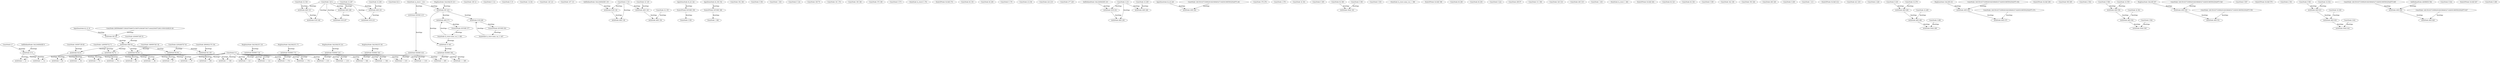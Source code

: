 strict digraph  {
"ConstNode 128 2" [count=1];
"ConstNode 64 4" [count=2];
"ConstNode 4 7" [count=3];
"ArithNode LT 9" [count=4];
"ConstNode 109 12" [count=5];
"ConstNode 0 0" [count=6];
"ArithNode != 12" [count=7];
"ArithNode == 12" [count=8];
"ConstNode 0 112" [count=9];
"SelfDefinedNode CALLDATASIZE 8";
"ConstNode 0 15" [count=10];
"InputDataNode Id_10 16" [count=11];
"ConstNode 26959946667150639794667015087019630673637144422540572481103610249216 46" [count=12];
"ArithNode DIV 48" [count=13];
"ConstNode 4294967295 53" [count=14];
"ArithNode AND 54" [count=15];
"ConstNode 100597159 60" [count=16];
"ArithNode EQ 61" [count=17];
"ConstNode 114 64" [count=18];
"ConstNode 0 0" [count=19];
"ArithNode != 64" [count=20];
"ArithNode == 64" [count=21];
"MsgDataNode CALLVALUE 116" [count=22];
"ArithNode ISZERO 118" [count=23];
"ConstNode 126 121" [count=24];
"ConstNode 0 0" [count=25];
"ArithNode != 121" [count=26];
"ArithNode == 121" [count=27];
"ConstNode 167 131" [count=28];
"ConstNode 4 133" [count=29];
"ArithNode SUB 136" [count=30];
"ArithNode ADD 138" [count=31];
"InputDataNode Id_24 142" [count=32];
"ConstNode 32 145" [count=33];
"ArithNode ADD 146" [count=34];
"InputDataNode Id_336 152" [count=35];
"ConstNode 32 155" [count=36];
"ArithNode ADD 156" [count=37];
"ConstNode 352 166" [count=38];
"ConstNode 0 356" [count=39];
"StateNode 0 359" [count=40];
"StateOPNode SSTORE 359" [count=41];
"ConstNode 1 363" [count=42];
"StateNode 1 366" [count=43];
"StateOPNode SSTORE 366" [count=44];
"SelfDefinedNode CALLDATASIZE 135";
"ConstNode 0 124" [count=45];
"ConstNode 1265959732 71" [count=46];
"ArithNode EQ 72" [count=47];
"ConstNode 169 75" [count=48];
"ConstNode 0 0" [count=49];
"ArithNode != 75" [count=50];
"ArithNode == 75" [count=51];
"MsgDataNode CALLVALUE 171" [count=52];
"ArithNode ISZERO 173" [count=53];
"ConstNode 181 176" [count=54];
"ConstNode 0 0" [count=55];
"ArithNode != 176" [count=56];
"ArithNode == 176" [count=57];
"ConstNode 190 186" [count=58];
"ConstNode 370 189" [count=59];
"ConstNode 0 373" [count=60];
"StateNode Ia_store-0- 374" [count=61];
"StateOPNode SLOAD 374" [count=62];
"ConstNode 64 193" [count=63];
"ConstNode 32 200" [count=64];
"ArithNode ADD 201" [count=65];
"ConstNode 64 206" [count=66];
"ArithNode SUB 210" [count=67];
"ConstNode 0 179" [count=68];
"ConstNode 1889567281 82" [count=69];
"ArithNode EQ 83" [count=70];
"ConstNode 212 86" [count=71];
"ConstNode 0 0" [count=72];
"ArithNode != 86" [count=73];
"ArithNode == 86" [count=74];
"MsgDataNode CALLVALUE 214" [count=75];
"ArithNode ISZERO 216" [count=76];
"ConstNode 224 219" [count=77];
"ConstNode 0 0" [count=78];
"ArithNode != 219" [count=79];
"ArithNode == 219" [count=80];
"ConstNode 277 229" [count=81];
"ConstNode 4 231" [count=82];
"ArithNode SUB 234" [count=83];
"ArithNode ADD 236" [count=84];
"InputDataNode Id_44 240" [count=85];
"ConstNode 1461501637330902918203684832716283019655932542975 261" [count=86];
"ArithNode AND 262" [count=87];
"ConstNode 32 265" [count=88];
"ArithNode ADD 266" [count=89];
"ConstNode 376 276" [count=90];
"ConstNode 2 379" [count=91];
"ConstNode 32 381" [count=92];
"ConstNode 0 385" [count=93];
"ConstNode 64 388" [count=94];
"ConstNode 0 390" [count=95];
"ArithNode SHA3 391" [count=96];
"ConstNode 0 393" [count=97];
"StateNode Ia_store-some_var_1- 398" [count=98];
"StateOPNode SLOAD 398" [count=99];
"ConstNode 64 280" [count=100];
"ConstNode 32 287" [count=101];
"ArithNode ADD 288" [count=102];
"ConstNode 64 293" [count=103];
"ArithNode SUB 297" [count=104];
"SelfDefinedNode CALLDATASIZE 233";
"ConstNode 0 222" [count=105];
"ConstNode 2250260747 93" [count=106];
"ArithNode EQ 94" [count=107];
"ConstNode 299 97" [count=108];
"ConstNode 0 0" [count=109];
"ArithNode != 97" [count=110];
"ArithNode == 97" [count=111];
"MsgDataNode CALLVALUE 301" [count=112];
"ArithNode ISZERO 303" [count=113];
"ConstNode 311 306" [count=114];
"ConstNode 0 0" [count=115];
"ArithNode != 306" [count=116];
"ArithNode == 306" [count=117];
"ConstNode 320 316" [count=118];
"ConstNode 400 319" [count=119];
"ConstNode 1 403" [count=120];
"StateNode Ia_store-1- 404" [count=121];
"StateOPNode SLOAD 404" [count=122];
"ConstNode 64 323" [count=123];
"ConstNode 32 330" [count=124];
"ArithNode ADD 331" [count=125];
"ConstNode 64 336" [count=126];
"ArithNode SUB 340" [count=127];
"ConstNode 0 309" [count=128];
"ConstNode 2800922170 104" [count=129];
"ArithNode EQ 105" [count=130];
"ConstNode 342 108" [count=131];
"ConstNode 0 0" [count=132];
"ArithNode != 108" [count=133];
"ArithNode == 108" [count=134];
"ConstNode 350 346" [count=135];
"ConstNode 406 349" [count=136];
"ConstNode 0 409" [count=137];
"ConstNode 1 411" [count=138];
"StateNode Ia_store-1- 412" [count=139];
"StateOPNode SLOAD 412" [count=140];
"MsgDataNode CALLVALUE 413" [count=141];
"ArithNode ISZERO 415" [count=142];
"ArithNode ISZERO 416" [count=143];
"ConstNode 421 419" [count=144];
"ConstNode 0 0" [count=145];
"ArithNode != 419" [count=146];
"ArithNode == 419" [count=147];
"ArithNode DIV 423" [count=148];
"ConstNode 2 428" [count=149];
"ConstNode 0 430" [count=150];
"MsgDataNode CALLER 431" [count=151];
"ConstNode 1461501637330902918203684832716283019655932542975 452" [count=152];
"ArithNode AND 453" [count=153];
"ConstNode 1461501637330902918203684832716283019655932542975 474" [count=154];
"ArithNode AND 475" [count=155];
"ConstNode 32 479" [count=156];
"ArithNode ADD 480" [count=157];
"ConstNode 32 485" [count=158];
"ArithNode ADD 486" [count=159];
"ConstNode 0 488" [count=160];
"ArithNode SHA3 489" [count=161];
"StateNode Ia_store-some_var_2- 490" [count=162];
"StateOPNode SLOAD 490" [count=163];
"ArithNode LT 491" [count=164];
"ArithNode ISZERO 492" [count=165];
"ConstNode 500 495" [count=166];
"ConstNode 0 0" [count=167];
"ArithNode != 495" [count=168];
"ArithNode == 495" [count=169];
"ConstNode 2 504" [count=170];
"ConstNode 0 506" [count=171];
"MsgDataNode CALLER 507" [count=172];
"ConstNode 1461501637330902918203684832716283019655932542975 528" [count=173];
"ArithNode AND 529" [count=174];
"ConstNode 1461501637330902918203684832716283019655932542975 550" [count=175];
"ArithNode AND 551" [count=176];
"ConstNode 32 555" [count=177];
"ArithNode ADD 556" [count=178];
"ConstNode 32 561" [count=179];
"ArithNode ADD 562" [count=180];
"ConstNode 0 564" [count=181];
"ArithNode SHA3 565" [count=182];
"ConstNode 0 567" [count=183];
"StateOPNode SLOAD 570" [count=184];
"ArithNode ADD 571" [count=185];
"StateOPNode SSTORE 577" [count=186];
"ConstNode 2 581" [count=187];
"ConstNode 0 583" [count=188];
"ConstNode 1461501637330902918203684832716283019655932542975 605" [count=189];
"ArithNode AND 606" [count=190];
"ConstNode 1461501637330902918203684832716283019655932542975 627" [count=191];
"ArithNode AND 628" [count=192];
"ConstNode 32 632" [count=193];
"ArithNode ADD 633" [count=194];
"ConstNode 32 638" [count=195];
"ArithNode ADD 639" [count=196];
"ConstNode 0 641" [count=197];
"ArithNode SHA3 642" [count=198];
"ConstNode 0 644" [count=199];
"StateNode Ia_store-some_var_3- 647" [count=200];
"StateOPNode SLOAD 647" [count=201];
"ArithNode SUB 648" [count=202];
"StateOPNode SSTORE 654" [count=203];
"SelfDefinedNode ADDRESS 584";
"ConstNode 0 498" [count=204];
"ConstNode 0 112" [count=205];
"ConstNode 128 2" -> "ArithNode ADD 201"  [branchList="['branch_4']", label=flowEdge];
"ConstNode 128 2" -> "ArithNode SUB 210"  [branchList="['branch_4']", label=flowEdge];
"ConstNode 128 2" -> "ArithNode ADD 288"  [branchList="['branch_6']", label=flowEdge];
"ConstNode 128 2" -> "ArithNode SUB 297"  [branchList="['branch_6']", label=flowEdge];
"ConstNode 128 2" -> "ArithNode ADD 331"  [branchList="['branch_8']", label=flowEdge];
"ConstNode 128 2" -> "ArithNode SUB 340"  [branchList="['branch_8']", label=flowEdge];
"ConstNode 4 7" -> "ArithNode LT 9"  [branchList="['branch_1', 'branch_2', 'branch_3', 'branch_4', 'branch_5', 'branch_6', 'branch_7', 'branch_8', 'branch_9', 'branch_10', 'branch_11', 'branch_12', 'branch_13']", label=flowEdge];
"ArithNode LT 9" -> "ArithNode == 12"  [branchList="['branch_1', 'branch_2', 'branch_3', 'branch_4', 'branch_5', 'branch_6', 'branch_7', 'branch_8', 'branch_9', 'branch_10', 'branch_11', 'branch_12', 'branch_13']", label=flowEdge];
"ArithNode LT 9" -> "ArithNode != 12"  [branchList="['branch_1', 'branch_2', 'branch_3', 'branch_4', 'branch_5', 'branch_6', 'branch_7', 'branch_8', 'branch_9', 'branch_10', 'branch_11', 'branch_12', 'branch_13']", label=flowEdge];
"ConstNode 0 0" -> "ArithNode == 12"  [branchList="['branch_1', 'branch_2', 'branch_3', 'branch_4', 'branch_5', 'branch_6', 'branch_7', 'branch_8', 'branch_9', 'branch_10', 'branch_11', 'branch_12', 'branch_13']", label=flowEdge];
"ConstNode 0 0" -> "ArithNode != 12"  [branchList="['branch_1', 'branch_2', 'branch_3', 'branch_4', 'branch_5', 'branch_6', 'branch_7', 'branch_8', 'branch_9', 'branch_10', 'branch_11', 'branch_12', 'branch_13']", label=flowEdge];
"SelfDefinedNode CALLDATASIZE 8" -> "ArithNode LT 9"  [branchList="['branch_1', 'branch_2', 'branch_3', 'branch_4', 'branch_5', 'branch_6', 'branch_7', 'branch_8', 'branch_9', 'branch_10', 'branch_11', 'branch_12', 'branch_13']", label=flowEdge];
"InputDataNode Id_10 16" -> "ArithNode DIV 48"  [branchList="['branch_2', 'branch_3', 'branch_4', 'branch_5', 'branch_6', 'branch_7', 'branch_8', 'branch_9', 'branch_10', 'branch_11', 'branch_12', 'branch_13']", label=flowEdge];
"ConstNode 26959946667150639794667015087019630673637144422540572481103610249216 46" -> "ArithNode DIV 48"  [branchList="['branch_2', 'branch_3', 'branch_4', 'branch_5', 'branch_6', 'branch_7', 'branch_8', 'branch_9', 'branch_10', 'branch_11', 'branch_12', 'branch_13']", label=flowEdge];
"ArithNode DIV 48" -> "ArithNode AND 54"  [branchList="['branch_2', 'branch_3', 'branch_4', 'branch_5', 'branch_6', 'branch_7', 'branch_8', 'branch_9', 'branch_10', 'branch_11', 'branch_12', 'branch_13']", label=flowEdge];
"ConstNode 4294967295 53" -> "ArithNode AND 54"  [branchList="['branch_2', 'branch_3', 'branch_4', 'branch_5', 'branch_6', 'branch_7', 'branch_8', 'branch_9', 'branch_10', 'branch_11', 'branch_12', 'branch_13']", label=flowEdge];
"ArithNode AND 54" -> "ArithNode EQ 61"  [branchList="['branch_2', 'branch_3', 'branch_4', 'branch_5', 'branch_6', 'branch_7', 'branch_8', 'branch_9', 'branch_10', 'branch_11', 'branch_12', 'branch_13']", label=flowEdge];
"ArithNode AND 54" -> "ArithNode EQ 72"  [branchList="['branch_4', 'branch_5', 'branch_6', 'branch_7', 'branch_8', 'branch_9', 'branch_10', 'branch_11', 'branch_12', 'branch_13']", label=flowEdge];
"ArithNode AND 54" -> "ArithNode EQ 83"  [branchList="['branch_6', 'branch_7', 'branch_8', 'branch_9', 'branch_10', 'branch_11', 'branch_12', 'branch_13']", label=flowEdge];
"ArithNode AND 54" -> "ArithNode EQ 94"  [branchList="['branch_8', 'branch_9', 'branch_10', 'branch_11', 'branch_12', 'branch_13']", label=flowEdge];
"ArithNode AND 54" -> "ArithNode EQ 105"  [branchList="['branch_10', 'branch_11', 'branch_12', 'branch_13']", label=flowEdge];
"ConstNode 100597159 60" -> "ArithNode EQ 61"  [branchList="['branch_2', 'branch_3', 'branch_4', 'branch_5', 'branch_6', 'branch_7', 'branch_8', 'branch_9', 'branch_10', 'branch_11', 'branch_12', 'branch_13']", label=flowEdge];
"ArithNode EQ 61" -> "ArithNode == 64"  [branchList="['branch_2', 'branch_3', 'branch_4', 'branch_5', 'branch_6', 'branch_7', 'branch_8', 'branch_9', 'branch_10', 'branch_11', 'branch_12', 'branch_13']", label=flowEdge];
"ArithNode EQ 61" -> "ArithNode != 64"  [branchList="['branch_2', 'branch_3', 'branch_4', 'branch_5', 'branch_6', 'branch_7', 'branch_8', 'branch_9', 'branch_10', 'branch_11', 'branch_12', 'branch_13']", label=flowEdge];
"ConstNode 0 0" -> "ArithNode == 64"  [branchList="['branch_2', 'branch_3', 'branch_4', 'branch_5', 'branch_6', 'branch_7', 'branch_8', 'branch_9', 'branch_10', 'branch_11', 'branch_12', 'branch_13']", label=flowEdge];
"ConstNode 0 0" -> "ArithNode != 64"  [branchList="['branch_2', 'branch_3', 'branch_4', 'branch_5', 'branch_6', 'branch_7', 'branch_8', 'branch_9', 'branch_10', 'branch_11', 'branch_12', 'branch_13']", label=flowEdge];
"MsgDataNode CALLVALUE 116" -> "ArithNode ISZERO 118"  [branchList="['branch_2', 'branch_2', 'branch_3', 'branch_3']", label=flowEdge];
"ArithNode ISZERO 118" -> "ArithNode == 121"  [branchList="['branch_2', 'branch_3']", label=flowEdge];
"ArithNode ISZERO 118" -> "ArithNode != 121"  [branchList="['branch_2', 'branch_3']", label=flowEdge];
"ConstNode 0 0" -> "ArithNode == 121"  [branchList="['branch_2', 'branch_3']", label=flowEdge];
"ConstNode 0 0" -> "ArithNode != 121"  [branchList="['branch_2', 'branch_3']", label=flowEdge];
"ConstNode 4 133" -> "ArithNode SUB 136"  [branchList="['branch_2']", label=flowEdge];
"ConstNode 4 133" -> "ArithNode ADD 138"  [branchList="['branch_2']", label=flowEdge];
"ConstNode 4 133" -> "ArithNode ADD 146"  [branchList="['branch_2']", label=flowEdge];
"ArithNode SUB 136" -> "ArithNode ADD 138"  [branchList="['branch_2']", label=flowEdge];
"InputDataNode Id_24 142" -> "StateOPNode SSTORE 359"  [branchList="['branch_2']", label=flowEdge];
"ConstNode 32 145" -> "ArithNode ADD 146"  [branchList="['branch_2']", label=flowEdge];
"ArithNode ADD 146" -> "ArithNode ADD 156"  [branchList="['branch_2']", label=flowEdge];
"InputDataNode Id_336 152" -> "StateOPNode SSTORE 366"  [branchList="['branch_2']", label=flowEdge];
"ConstNode 32 155" -> "ArithNode ADD 156"  [branchList="['branch_2']", label=flowEdge];
"StateOPNode SSTORE 359" -> "StateNode 0 359"  [branchList="['branch_2']", label=flowEdge];
"StateOPNode SSTORE 366" -> "StateNode 1 366"  [branchList="['branch_2']", label=flowEdge];
"SelfDefinedNode CALLDATASIZE 135" -> "ArithNode SUB 136"  [branchList="['branch_2']", label=flowEdge];
"ConstNode 1265959732 71" -> "ArithNode EQ 72"  [branchList="['branch_4', 'branch_5', 'branch_6', 'branch_7', 'branch_8', 'branch_9', 'branch_10', 'branch_11', 'branch_12', 'branch_13']", label=flowEdge];
"ArithNode EQ 72" -> "ArithNode == 75"  [branchList="['branch_4', 'branch_5', 'branch_6', 'branch_7', 'branch_8', 'branch_9', 'branch_10', 'branch_11', 'branch_12', 'branch_13']", label=flowEdge];
"ArithNode EQ 72" -> "ArithNode != 75"  [branchList="['branch_4', 'branch_5', 'branch_6', 'branch_7', 'branch_8', 'branch_9', 'branch_10', 'branch_11', 'branch_12', 'branch_13']", label=flowEdge];
"ConstNode 0 0" -> "ArithNode == 75"  [branchList="['branch_4', 'branch_5', 'branch_6', 'branch_7', 'branch_8', 'branch_9', 'branch_10', 'branch_11', 'branch_12', 'branch_13']", label=flowEdge];
"ConstNode 0 0" -> "ArithNode != 75"  [branchList="['branch_4', 'branch_5', 'branch_6', 'branch_7', 'branch_8', 'branch_9', 'branch_10', 'branch_11', 'branch_12', 'branch_13']", label=flowEdge];
"MsgDataNode CALLVALUE 171" -> "ArithNode ISZERO 173"  [branchList="['branch_4', 'branch_4', 'branch_5', 'branch_5']", label=flowEdge];
"ArithNode ISZERO 173" -> "ArithNode == 176"  [branchList="['branch_4', 'branch_5']", label=flowEdge];
"ArithNode ISZERO 173" -> "ArithNode != 176"  [branchList="['branch_4', 'branch_5']", label=flowEdge];
"ConstNode 0 0" -> "ArithNode == 176"  [branchList="['branch_4', 'branch_5']", label=flowEdge];
"ConstNode 0 0" -> "ArithNode != 176"  [branchList="['branch_4', 'branch_5']", label=flowEdge];
"ConstNode 32 200" -> "ArithNode ADD 201"  [branchList="['branch_4']", label=flowEdge];
"ArithNode ADD 201" -> "ArithNode SUB 210"  [branchList="['branch_4']", label=flowEdge];
"ConstNode 1889567281 82" -> "ArithNode EQ 83"  [branchList="['branch_6', 'branch_7', 'branch_8', 'branch_9', 'branch_10', 'branch_11', 'branch_12', 'branch_13']", label=flowEdge];
"ArithNode EQ 83" -> "ArithNode == 86"  [branchList="['branch_6', 'branch_7', 'branch_8', 'branch_9', 'branch_10', 'branch_11', 'branch_12', 'branch_13']", label=flowEdge];
"ArithNode EQ 83" -> "ArithNode != 86"  [branchList="['branch_6', 'branch_7', 'branch_8', 'branch_9', 'branch_10', 'branch_11', 'branch_12', 'branch_13']", label=flowEdge];
"ConstNode 0 0" -> "ArithNode == 86"  [branchList="['branch_6', 'branch_7', 'branch_8', 'branch_9', 'branch_10', 'branch_11', 'branch_12', 'branch_13']", label=flowEdge];
"ConstNode 0 0" -> "ArithNode != 86"  [branchList="['branch_6', 'branch_7', 'branch_8', 'branch_9', 'branch_10', 'branch_11', 'branch_12', 'branch_13']", label=flowEdge];
"MsgDataNode CALLVALUE 214" -> "ArithNode ISZERO 216"  [branchList="['branch_6', 'branch_6', 'branch_7', 'branch_7']", label=flowEdge];
"ArithNode ISZERO 216" -> "ArithNode == 219"  [branchList="['branch_6', 'branch_7']", label=flowEdge];
"ArithNode ISZERO 216" -> "ArithNode != 219"  [branchList="['branch_6', 'branch_7']", label=flowEdge];
"ConstNode 0 0" -> "ArithNode == 219"  [branchList="['branch_6', 'branch_7']", label=flowEdge];
"ConstNode 0 0" -> "ArithNode != 219"  [branchList="['branch_6', 'branch_7']", label=flowEdge];
"ConstNode 4 231" -> "ArithNode SUB 234"  [branchList="['branch_6']", label=flowEdge];
"ConstNode 4 231" -> "ArithNode ADD 236"  [branchList="['branch_6']", label=flowEdge];
"ConstNode 4 231" -> "ArithNode ADD 266"  [branchList="['branch_6']", label=flowEdge];
"ArithNode SUB 234" -> "ArithNode ADD 236"  [branchList="['branch_6']", label=flowEdge];
"InputDataNode Id_44 240" -> "ArithNode AND 262"  [branchList="['branch_6']", label=flowEdge];
"ConstNode 1461501637330902918203684832716283019655932542975 261" -> "ArithNode AND 262"  [branchList="['branch_6']", label=flowEdge];
"ConstNode 32 265" -> "ArithNode ADD 266"  [branchList="['branch_6']", label=flowEdge];
"ConstNode 64 388" -> "ArithNode SHA3 391"  [branchList="['branch_6']", label=flowEdge];
"ConstNode 0 390" -> "ArithNode SHA3 391"  [branchList="['branch_6']", label=flowEdge];
"ConstNode 32 287" -> "ArithNode ADD 288"  [branchList="['branch_6']", label=flowEdge];
"ArithNode ADD 288" -> "ArithNode SUB 297"  [branchList="['branch_6']", label=flowEdge];
"SelfDefinedNode CALLDATASIZE 233" -> "ArithNode SUB 234"  [branchList="['branch_6']", label=flowEdge];
"ConstNode 2250260747 93" -> "ArithNode EQ 94"  [branchList="['branch_8', 'branch_9', 'branch_10', 'branch_11', 'branch_12', 'branch_13']", label=flowEdge];
"ArithNode EQ 94" -> "ArithNode == 97"  [branchList="['branch_8', 'branch_9', 'branch_10', 'branch_11', 'branch_12', 'branch_13']", label=flowEdge];
"ArithNode EQ 94" -> "ArithNode != 97"  [branchList="['branch_8', 'branch_9', 'branch_10', 'branch_11', 'branch_12', 'branch_13']", label=flowEdge];
"ConstNode 0 0" -> "ArithNode == 97"  [branchList="['branch_8', 'branch_9', 'branch_10', 'branch_11', 'branch_12', 'branch_13']", label=flowEdge];
"ConstNode 0 0" -> "ArithNode != 97"  [branchList="['branch_8', 'branch_9', 'branch_10', 'branch_11', 'branch_12', 'branch_13']", label=flowEdge];
"MsgDataNode CALLVALUE 301" -> "ArithNode ISZERO 303"  [branchList="['branch_8', 'branch_8', 'branch_9', 'branch_9']", label=flowEdge];
"ArithNode ISZERO 303" -> "ArithNode == 306"  [branchList="['branch_8', 'branch_9']", label=flowEdge];
"ArithNode ISZERO 303" -> "ArithNode != 306"  [branchList="['branch_8', 'branch_9']", label=flowEdge];
"ConstNode 0 0" -> "ArithNode == 306"  [branchList="['branch_8', 'branch_9']", label=flowEdge];
"ConstNode 0 0" -> "ArithNode != 306"  [branchList="['branch_8', 'branch_9']", label=flowEdge];
"ConstNode 32 330" -> "ArithNode ADD 331"  [branchList="['branch_8']", label=flowEdge];
"ArithNode ADD 331" -> "ArithNode SUB 340"  [branchList="['branch_8']", label=flowEdge];
"ConstNode 2800922170 104" -> "ArithNode EQ 105"  [branchList="['branch_10', 'branch_11', 'branch_12', 'branch_13']", label=flowEdge];
"ArithNode EQ 105" -> "ArithNode == 108"  [branchList="['branch_10', 'branch_11', 'branch_12', 'branch_13']", label=flowEdge];
"ArithNode EQ 105" -> "ArithNode != 108"  [branchList="['branch_10', 'branch_11', 'branch_12', 'branch_13']", label=flowEdge];
"ConstNode 0 0" -> "ArithNode == 108"  [branchList="['branch_10', 'branch_11', 'branch_12', 'branch_13']", label=flowEdge];
"ConstNode 0 0" -> "ArithNode != 108"  [branchList="['branch_10', 'branch_11', 'branch_12', 'branch_13']", label=flowEdge];
"StateNode Ia_store-1- 412" -> "ArithNode ISZERO 415"  [branchList="['branch_10', 'branch_10', 'branch_11', 'branch_11', 'branch_12', 'branch_12']", label=flowEdge];
"StateNode Ia_store-1- 412" -> "ArithNode DIV 423"  [branchList="['branch_10', 'branch_11']", label=flowEdge];
"MsgDataNode CALLVALUE 413" -> "ArithNode DIV 423"  [branchList="['branch_10', 'branch_11']", label=flowEdge];
"ArithNode ISZERO 415" -> "ArithNode ISZERO 416"  [branchList="['branch_10', 'branch_10', 'branch_11', 'branch_11', 'branch_12', 'branch_12']", label=flowEdge];
"ArithNode ISZERO 416" -> "ArithNode == 419"  [branchList="['branch_10', 'branch_11', 'branch_12']", label=flowEdge];
"ArithNode ISZERO 416" -> "ArithNode != 419"  [branchList="['branch_10', 'branch_11', 'branch_12']", label=flowEdge];
"ConstNode 0 0" -> "ArithNode == 419"  [branchList="['branch_10', 'branch_11', 'branch_12']", label=flowEdge];
"ConstNode 0 0" -> "ArithNode != 419"  [branchList="['branch_10', 'branch_11', 'branch_12']", label=flowEdge];
"ArithNode DIV 423" -> "ArithNode LT 491"  [branchList="['branch_10', 'branch_11']", label=flowEdge];
"ArithNode DIV 423" -> "ArithNode ADD 571"  [branchList="['branch_10']", label=flowEdge];
"ArithNode DIV 423" -> "ArithNode SUB 648"  [branchList="['branch_10']", label=flowEdge];
"ConstNode 0 430" -> "ArithNode ADD 480"  [branchList="['branch_10', 'branch_11']", label=flowEdge];
"MsgDataNode CALLER 431" -> "ArithNode AND 453"  [branchList="['branch_10', 'branch_11']", label=flowEdge];
"ConstNode 1461501637330902918203684832716283019655932542975 452" -> "ArithNode AND 453"  [branchList="['branch_10', 'branch_11']", label=flowEdge];
"ArithNode AND 453" -> "ArithNode AND 475"  [branchList="['branch_10', 'branch_11']", label=flowEdge];
"ConstNode 1461501637330902918203684832716283019655932542975 474" -> "ArithNode AND 475"  [branchList="['branch_10', 'branch_11']", label=flowEdge];
"ConstNode 32 479" -> "ArithNode ADD 480"  [branchList="['branch_10', 'branch_11']", label=flowEdge];
"ArithNode ADD 480" -> "ArithNode ADD 486"  [branchList="['branch_10', 'branch_11']", label=flowEdge];
"ConstNode 32 485" -> "ArithNode ADD 486"  [branchList="['branch_10', 'branch_11']", label=flowEdge];
"ArithNode ADD 486" -> "ArithNode SHA3 489"  [branchList="['branch_10', 'branch_11']", label=flowEdge];
"ConstNode 0 488" -> "ArithNode SHA3 489"  [branchList="['branch_10', 'branch_11']", label=flowEdge];
"StateNode Ia_store-some_var_2- 490" -> "ArithNode LT 491"  [branchList="['branch_10', 'branch_11']", label=flowEdge];
"StateNode Ia_store-some_var_2- 490" -> "ArithNode ADD 571"  [branchList="['branch_10']", label=flowEdge];
"ArithNode LT 491" -> "ArithNode ISZERO 492"  [branchList="['branch_10', 'branch_10', 'branch_11', 'branch_11']", label=flowEdge];
"ArithNode ISZERO 492" -> "ArithNode == 495"  [branchList="['branch_10', 'branch_11']", label=flowEdge];
"ArithNode ISZERO 492" -> "ArithNode != 495"  [branchList="['branch_10', 'branch_11']", label=flowEdge];
"ConstNode 0 0" -> "ArithNode == 495"  [branchList="['branch_10', 'branch_11']", label=flowEdge];
"ConstNode 0 0" -> "ArithNode != 495"  [branchList="['branch_10', 'branch_11']", label=flowEdge];
"ConstNode 0 506" -> "ArithNode ADD 556"  [branchList="['branch_10']", label=flowEdge];
"MsgDataNode CALLER 507" -> "ArithNode AND 529"  [branchList="['branch_10']", label=flowEdge];
"ConstNode 1461501637330902918203684832716283019655932542975 528" -> "ArithNode AND 529"  [branchList="['branch_10']", label=flowEdge];
"ArithNode AND 529" -> "ArithNode AND 551"  [branchList="['branch_10']", label=flowEdge];
"ConstNode 1461501637330902918203684832716283019655932542975 550" -> "ArithNode AND 551"  [branchList="['branch_10']", label=flowEdge];
"ConstNode 32 555" -> "ArithNode ADD 556"  [branchList="['branch_10']", label=flowEdge];
"ArithNode ADD 556" -> "ArithNode ADD 562"  [branchList="['branch_10']", label=flowEdge];
"ConstNode 32 561" -> "ArithNode ADD 562"  [branchList="['branch_10']", label=flowEdge];
"ArithNode ADD 562" -> "ArithNode SHA3 565"  [branchList="['branch_10']", label=flowEdge];
"ConstNode 0 564" -> "ArithNode SHA3 565"  [branchList="['branch_10']", label=flowEdge];
"ArithNode ADD 571" -> "StateOPNode SSTORE 577"  [branchList="['branch_10']", label=flowEdge];
"StateOPNode SSTORE 577" -> "StateNode Ia_store-some_var_2- 490"  [branchList="['branch_10']", label=flowEdge];
"ConstNode 0 583" -> "ArithNode ADD 633"  [branchList="['branch_10']", label=flowEdge];
"ConstNode 1461501637330902918203684832716283019655932542975 605" -> "ArithNode AND 606"  [branchList="['branch_10']", label=flowEdge];
"ArithNode AND 606" -> "ArithNode AND 628"  [branchList="['branch_10']", label=flowEdge];
"ConstNode 1461501637330902918203684832716283019655932542975 627" -> "ArithNode AND 628"  [branchList="['branch_10']", label=flowEdge];
"ConstNode 32 632" -> "ArithNode ADD 633"  [branchList="['branch_10']", label=flowEdge];
"ArithNode ADD 633" -> "ArithNode ADD 639"  [branchList="['branch_10']", label=flowEdge];
"ConstNode 32 638" -> "ArithNode ADD 639"  [branchList="['branch_10']", label=flowEdge];
"ArithNode ADD 639" -> "ArithNode SHA3 642"  [branchList="['branch_10']", label=flowEdge];
"ConstNode 0 641" -> "ArithNode SHA3 642"  [branchList="['branch_10']", label=flowEdge];
"StateNode Ia_store-some_var_3- 647" -> "ArithNode SUB 648"  [branchList="['branch_10']", label=flowEdge];
"ArithNode SUB 648" -> "StateOPNode SSTORE 654"  [branchList="['branch_10']", label=flowEdge];
"StateOPNode SSTORE 654" -> "StateNode Ia_store-some_var_3- 647"  [branchList="['branch_10']", label=flowEdge];
"SelfDefinedNode ADDRESS 584" -> "ArithNode AND 606"  [branchList="['branch_10']", label=flowEdge];
}
